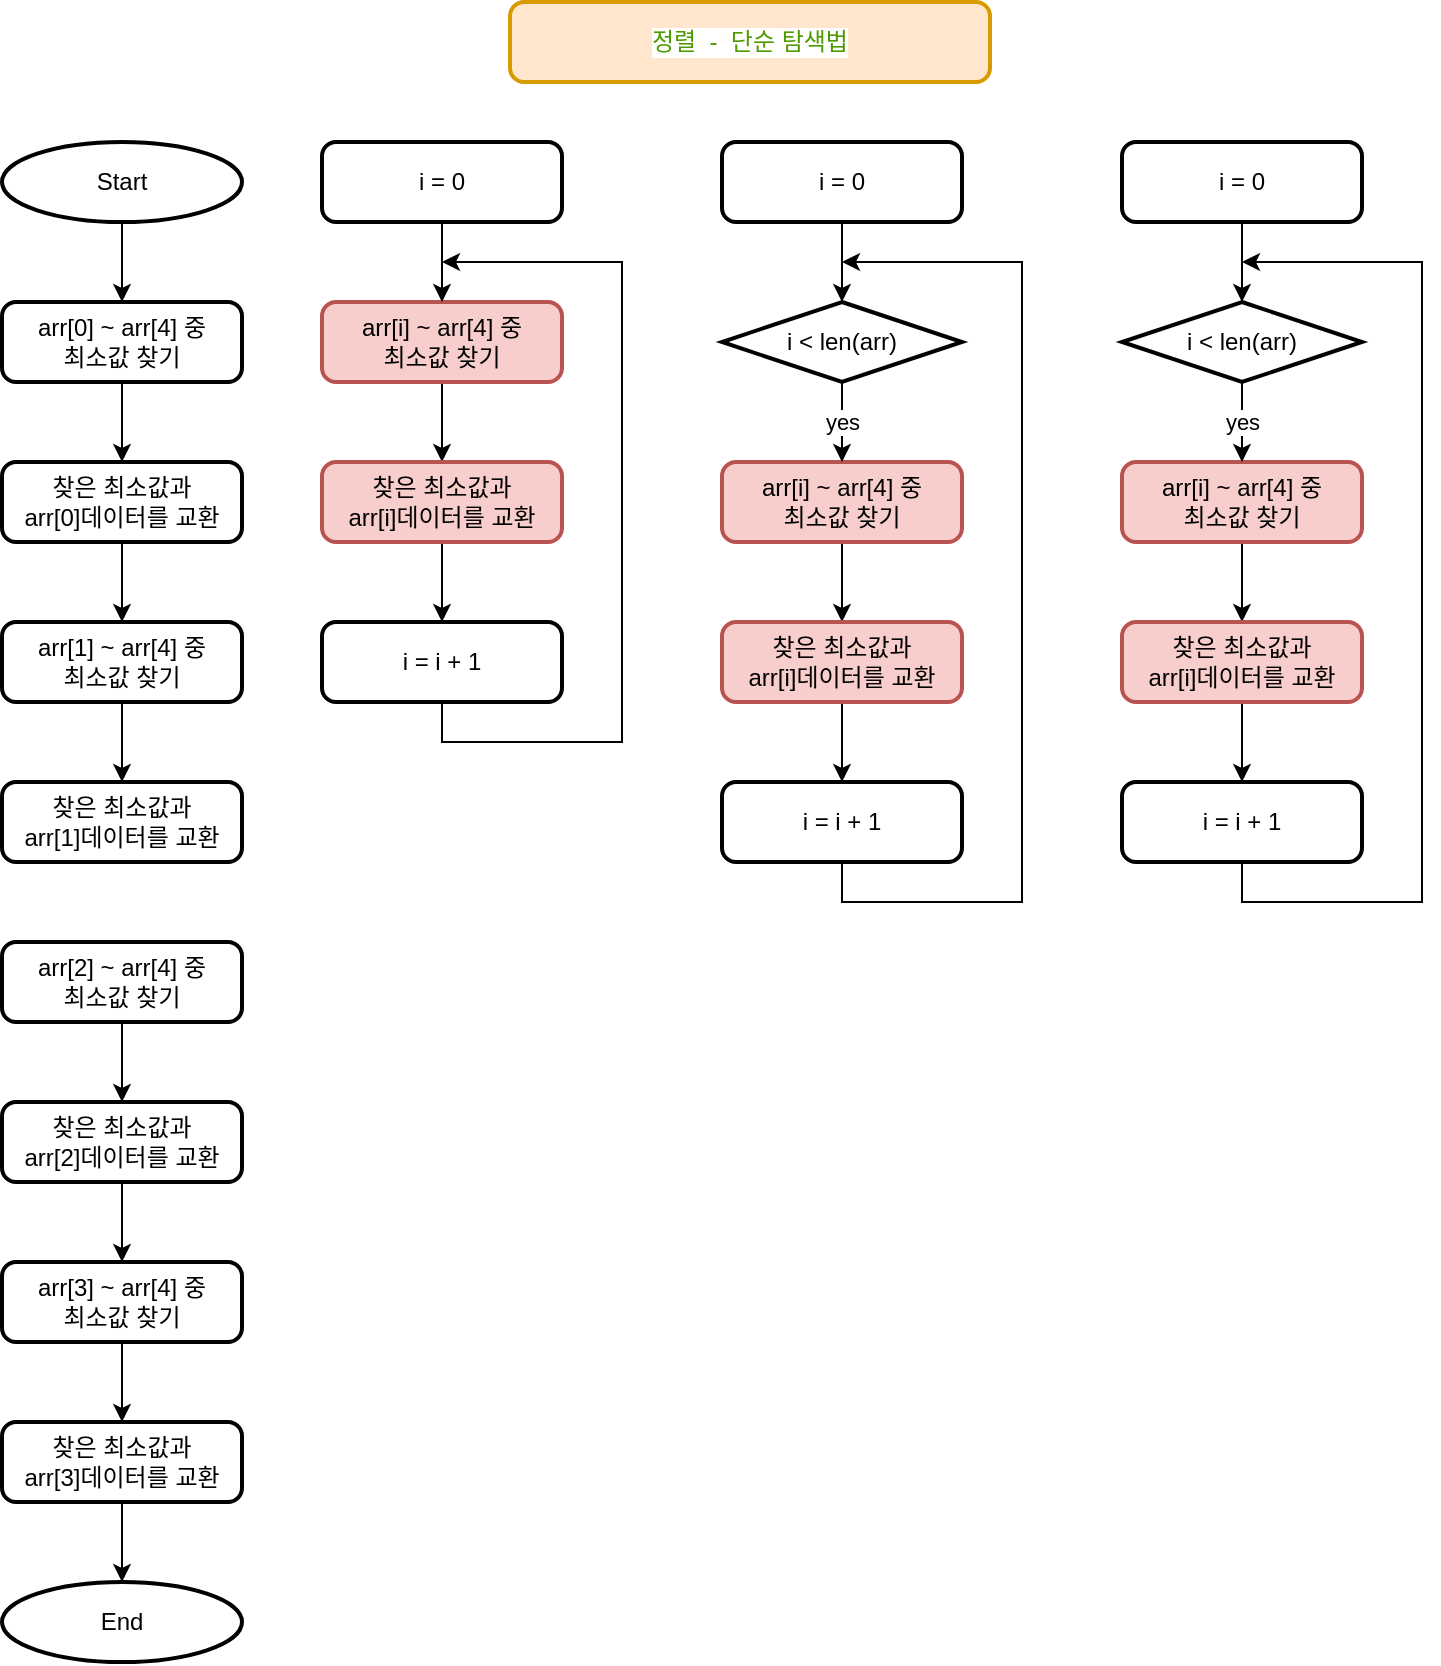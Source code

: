<mxfile version="16.4.0" type="device"><diagram id="pjy7HTLBJCmwS--qtLxb" name="Page-1"><mxGraphModel dx="965" dy="701" grid="1" gridSize="10" guides="1" tooltips="1" connect="1" arrows="1" fold="1" page="1" pageScale="1" pageWidth="827" pageHeight="1169" math="0" shadow="0"><root><mxCell id="0"/><mxCell id="1" parent="0"/><mxCell id="w__C6oTkbOjl8aLLd7qb-1" value="&lt;font color=&quot;#4d9900&quot;&gt;정렬&amp;nbsp; -&amp;nbsp; 단순 탐색법&lt;/font&gt;" style="rounded=1;whiteSpace=wrap;html=1;absoluteArcSize=1;arcSize=14;strokeWidth=2;fillColor=#ffe6cc;strokeColor=#d79b00;labelBackgroundColor=#FFFFFF;" parent="1" vertex="1"><mxGeometry x="294" y="10" width="240" height="40" as="geometry"/></mxCell><mxCell id="w__C6oTkbOjl8aLLd7qb-5" value="" style="edgeStyle=orthogonalEdgeStyle;rounded=0;orthogonalLoop=1;jettySize=auto;html=1;" parent="1" source="w__C6oTkbOjl8aLLd7qb-2" target="w__C6oTkbOjl8aLLd7qb-3" edge="1"><mxGeometry relative="1" as="geometry"/></mxCell><mxCell id="w__C6oTkbOjl8aLLd7qb-2" value="Start" style="strokeWidth=2;html=1;shape=mxgraph.flowchart.start_2;whiteSpace=wrap;" parent="1" vertex="1"><mxGeometry x="40" y="80" width="120" height="40" as="geometry"/></mxCell><mxCell id="w__C6oTkbOjl8aLLd7qb-6" value="" style="edgeStyle=orthogonalEdgeStyle;rounded=0;orthogonalLoop=1;jettySize=auto;html=1;" parent="1" source="w__C6oTkbOjl8aLLd7qb-3" edge="1"><mxGeometry relative="1" as="geometry"><mxPoint x="100" y="240" as="targetPoint"/></mxGeometry></mxCell><mxCell id="w__C6oTkbOjl8aLLd7qb-3" value="arr[0] ~ arr[4] 중 &lt;br&gt;최소값 찾기" style="rounded=1;whiteSpace=wrap;html=1;absoluteArcSize=1;arcSize=14;strokeWidth=2;" parent="1" vertex="1"><mxGeometry x="40" y="160" width="120" height="40" as="geometry"/></mxCell><mxCell id="RQzzCxborf2ScUpnpBBR-5" value="" style="edgeStyle=orthogonalEdgeStyle;rounded=0;orthogonalLoop=1;jettySize=auto;html=1;" edge="1" parent="1" source="RQzzCxborf2ScUpnpBBR-1" target="RQzzCxborf2ScUpnpBBR-3"><mxGeometry relative="1" as="geometry"/></mxCell><mxCell id="RQzzCxborf2ScUpnpBBR-1" value="찾은 최소값과&lt;br&gt;arr[0]데이터를 교환" style="rounded=1;whiteSpace=wrap;html=1;absoluteArcSize=1;arcSize=14;strokeWidth=2;" vertex="1" parent="1"><mxGeometry x="40" y="240" width="120" height="40" as="geometry"/></mxCell><mxCell id="RQzzCxborf2ScUpnpBBR-2" value="" style="edgeStyle=orthogonalEdgeStyle;rounded=0;orthogonalLoop=1;jettySize=auto;html=1;" edge="1" parent="1" source="RQzzCxborf2ScUpnpBBR-3"><mxGeometry relative="1" as="geometry"><mxPoint x="100" y="400" as="targetPoint"/></mxGeometry></mxCell><mxCell id="RQzzCxborf2ScUpnpBBR-3" value="arr[1] ~ arr[4] 중 &lt;br&gt;최소값 찾기" style="rounded=1;whiteSpace=wrap;html=1;absoluteArcSize=1;arcSize=14;strokeWidth=2;" vertex="1" parent="1"><mxGeometry x="40" y="320" width="120" height="40" as="geometry"/></mxCell><mxCell id="RQzzCxborf2ScUpnpBBR-4" value="찾은 최소값과&lt;br&gt;arr[1]데이터를 교환" style="rounded=1;whiteSpace=wrap;html=1;absoluteArcSize=1;arcSize=14;strokeWidth=2;" vertex="1" parent="1"><mxGeometry x="40" y="400" width="120" height="40" as="geometry"/></mxCell><mxCell id="RQzzCxborf2ScUpnpBBR-6" value="" style="edgeStyle=orthogonalEdgeStyle;rounded=0;orthogonalLoop=1;jettySize=auto;html=1;" edge="1" parent="1" source="RQzzCxborf2ScUpnpBBR-7"><mxGeometry relative="1" as="geometry"><mxPoint x="100" y="560" as="targetPoint"/></mxGeometry></mxCell><mxCell id="RQzzCxborf2ScUpnpBBR-7" value="arr[2] ~ arr[4] 중 &lt;br&gt;최소값 찾기" style="rounded=1;whiteSpace=wrap;html=1;absoluteArcSize=1;arcSize=14;strokeWidth=2;" vertex="1" parent="1"><mxGeometry x="40" y="480" width="120" height="40" as="geometry"/></mxCell><mxCell id="RQzzCxborf2ScUpnpBBR-8" value="" style="edgeStyle=orthogonalEdgeStyle;rounded=0;orthogonalLoop=1;jettySize=auto;html=1;" edge="1" parent="1" source="RQzzCxborf2ScUpnpBBR-9" target="RQzzCxborf2ScUpnpBBR-11"><mxGeometry relative="1" as="geometry"/></mxCell><mxCell id="RQzzCxborf2ScUpnpBBR-9" value="찾은 최소값과&lt;br&gt;arr[2]데이터를 교환" style="rounded=1;whiteSpace=wrap;html=1;absoluteArcSize=1;arcSize=14;strokeWidth=2;" vertex="1" parent="1"><mxGeometry x="40" y="560" width="120" height="40" as="geometry"/></mxCell><mxCell id="RQzzCxborf2ScUpnpBBR-10" value="" style="edgeStyle=orthogonalEdgeStyle;rounded=0;orthogonalLoop=1;jettySize=auto;html=1;" edge="1" parent="1" source="RQzzCxborf2ScUpnpBBR-11"><mxGeometry relative="1" as="geometry"><mxPoint x="100" y="720" as="targetPoint"/></mxGeometry></mxCell><mxCell id="RQzzCxborf2ScUpnpBBR-11" value="arr[3] ~ arr[4] 중 &lt;br&gt;최소값 찾기" style="rounded=1;whiteSpace=wrap;html=1;absoluteArcSize=1;arcSize=14;strokeWidth=2;" vertex="1" parent="1"><mxGeometry x="40" y="640" width="120" height="40" as="geometry"/></mxCell><mxCell id="RQzzCxborf2ScUpnpBBR-14" value="" style="edgeStyle=orthogonalEdgeStyle;rounded=0;orthogonalLoop=1;jettySize=auto;html=1;" edge="1" parent="1" source="RQzzCxborf2ScUpnpBBR-12" target="RQzzCxborf2ScUpnpBBR-13"><mxGeometry relative="1" as="geometry"/></mxCell><mxCell id="RQzzCxborf2ScUpnpBBR-12" value="찾은 최소값과&lt;br&gt;arr[3]데이터를 교환" style="rounded=1;whiteSpace=wrap;html=1;absoluteArcSize=1;arcSize=14;strokeWidth=2;" vertex="1" parent="1"><mxGeometry x="40" y="720" width="120" height="40" as="geometry"/></mxCell><mxCell id="RQzzCxborf2ScUpnpBBR-13" value="End" style="strokeWidth=2;html=1;shape=mxgraph.flowchart.start_2;whiteSpace=wrap;" vertex="1" parent="1"><mxGeometry x="40" y="800" width="120" height="40" as="geometry"/></mxCell><mxCell id="RQzzCxborf2ScUpnpBBR-15" value="" style="edgeStyle=orthogonalEdgeStyle;rounded=0;orthogonalLoop=1;jettySize=auto;html=1;" edge="1" parent="1" source="RQzzCxborf2ScUpnpBBR-16"><mxGeometry relative="1" as="geometry"><mxPoint x="260" y="240" as="targetPoint"/></mxGeometry></mxCell><mxCell id="RQzzCxborf2ScUpnpBBR-16" value="arr[i] ~ arr[4] 중 &lt;br&gt;최소값 찾기" style="rounded=1;whiteSpace=wrap;html=1;absoluteArcSize=1;arcSize=14;strokeWidth=2;fillColor=#f8cecc;strokeColor=#b85450;" vertex="1" parent="1"><mxGeometry x="200" y="160" width="120" height="40" as="geometry"/></mxCell><mxCell id="RQzzCxborf2ScUpnpBBR-19" value="" style="edgeStyle=orthogonalEdgeStyle;rounded=0;orthogonalLoop=1;jettySize=auto;html=1;fontColor=#97D077;" edge="1" parent="1" source="RQzzCxborf2ScUpnpBBR-17" target="RQzzCxborf2ScUpnpBBR-18"><mxGeometry relative="1" as="geometry"/></mxCell><mxCell id="RQzzCxborf2ScUpnpBBR-17" value="찾은 최소값과&lt;br&gt;arr[i]데이터를 교환" style="rounded=1;whiteSpace=wrap;html=1;absoluteArcSize=1;arcSize=14;strokeWidth=2;fillColor=#f8cecc;strokeColor=#b85450;" vertex="1" parent="1"><mxGeometry x="200" y="240" width="120" height="40" as="geometry"/></mxCell><mxCell id="RQzzCxborf2ScUpnpBBR-21" style="edgeStyle=orthogonalEdgeStyle;rounded=0;orthogonalLoop=1;jettySize=auto;html=1;fontColor=#97D077;" edge="1" parent="1" source="RQzzCxborf2ScUpnpBBR-18"><mxGeometry relative="1" as="geometry"><mxPoint x="260" y="140" as="targetPoint"/><Array as="points"><mxPoint x="260" y="380"/><mxPoint x="350" y="380"/><mxPoint x="350" y="140"/></Array></mxGeometry></mxCell><mxCell id="RQzzCxborf2ScUpnpBBR-18" value="i = i + 1" style="rounded=1;whiteSpace=wrap;html=1;absoluteArcSize=1;arcSize=14;strokeWidth=2;" vertex="1" parent="1"><mxGeometry x="200" y="320" width="120" height="40" as="geometry"/></mxCell><mxCell id="RQzzCxborf2ScUpnpBBR-22" value="" style="edgeStyle=orthogonalEdgeStyle;rounded=0;orthogonalLoop=1;jettySize=auto;html=1;fontColor=#97D077;" edge="1" parent="1" source="RQzzCxborf2ScUpnpBBR-20" target="RQzzCxborf2ScUpnpBBR-16"><mxGeometry relative="1" as="geometry"/></mxCell><mxCell id="RQzzCxborf2ScUpnpBBR-20" value="i = 0" style="rounded=1;whiteSpace=wrap;html=1;absoluteArcSize=1;arcSize=14;strokeWidth=2;" vertex="1" parent="1"><mxGeometry x="200" y="80" width="120" height="40" as="geometry"/></mxCell><mxCell id="RQzzCxborf2ScUpnpBBR-24" value="" style="edgeStyle=orthogonalEdgeStyle;rounded=0;orthogonalLoop=1;jettySize=auto;html=1;" edge="1" parent="1" source="RQzzCxborf2ScUpnpBBR-25"><mxGeometry relative="1" as="geometry"><mxPoint x="460" y="320" as="targetPoint"/></mxGeometry></mxCell><mxCell id="RQzzCxborf2ScUpnpBBR-25" value="arr[i] ~ arr[4] 중 &lt;br&gt;최소값 찾기" style="rounded=1;whiteSpace=wrap;html=1;absoluteArcSize=1;arcSize=14;strokeWidth=2;fillColor=#f8cecc;strokeColor=#b85450;" vertex="1" parent="1"><mxGeometry x="400" y="240" width="120" height="40" as="geometry"/></mxCell><mxCell id="RQzzCxborf2ScUpnpBBR-26" value="" style="edgeStyle=orthogonalEdgeStyle;rounded=0;orthogonalLoop=1;jettySize=auto;html=1;fontColor=#97D077;" edge="1" parent="1" source="RQzzCxborf2ScUpnpBBR-27" target="RQzzCxborf2ScUpnpBBR-29"><mxGeometry relative="1" as="geometry"/></mxCell><mxCell id="RQzzCxborf2ScUpnpBBR-27" value="찾은 최소값과&lt;br&gt;arr[i]데이터를 교환" style="rounded=1;whiteSpace=wrap;html=1;absoluteArcSize=1;arcSize=14;strokeWidth=2;fillColor=#f8cecc;strokeColor=#b85450;" vertex="1" parent="1"><mxGeometry x="400" y="320" width="120" height="40" as="geometry"/></mxCell><mxCell id="RQzzCxborf2ScUpnpBBR-35" style="edgeStyle=orthogonalEdgeStyle;rounded=0;orthogonalLoop=1;jettySize=auto;html=1;fontColor=#97D077;" edge="1" parent="1" source="RQzzCxborf2ScUpnpBBR-29"><mxGeometry relative="1" as="geometry"><mxPoint x="460" y="140" as="targetPoint"/><Array as="points"><mxPoint x="460" y="460"/><mxPoint x="550" y="460"/><mxPoint x="550" y="140"/></Array></mxGeometry></mxCell><mxCell id="RQzzCxborf2ScUpnpBBR-29" value="i = i + 1" style="rounded=1;whiteSpace=wrap;html=1;absoluteArcSize=1;arcSize=14;strokeWidth=2;" vertex="1" parent="1"><mxGeometry x="400" y="400" width="120" height="40" as="geometry"/></mxCell><mxCell id="RQzzCxborf2ScUpnpBBR-33" value="" style="edgeStyle=orthogonalEdgeStyle;rounded=0;orthogonalLoop=1;jettySize=auto;html=1;fontColor=#97D077;" edge="1" parent="1" source="RQzzCxborf2ScUpnpBBR-31" target="RQzzCxborf2ScUpnpBBR-32"><mxGeometry relative="1" as="geometry"/></mxCell><mxCell id="RQzzCxborf2ScUpnpBBR-31" value="i = 0" style="rounded=1;whiteSpace=wrap;html=1;absoluteArcSize=1;arcSize=14;strokeWidth=2;" vertex="1" parent="1"><mxGeometry x="400" y="80" width="120" height="40" as="geometry"/></mxCell><mxCell id="RQzzCxborf2ScUpnpBBR-34" value="&lt;font color=&quot;#000000&quot;&gt;yes&lt;/font&gt;" style="edgeStyle=orthogonalEdgeStyle;rounded=0;orthogonalLoop=1;jettySize=auto;html=1;fontColor=#97D077;" edge="1" parent="1" source="RQzzCxborf2ScUpnpBBR-32" target="RQzzCxborf2ScUpnpBBR-25"><mxGeometry relative="1" as="geometry"/></mxCell><mxCell id="RQzzCxborf2ScUpnpBBR-32" value="i &amp;lt; len(arr)" style="strokeWidth=2;html=1;shape=mxgraph.flowchart.decision;whiteSpace=wrap;" vertex="1" parent="1"><mxGeometry x="400" y="160" width="120" height="40" as="geometry"/></mxCell><mxCell id="RQzzCxborf2ScUpnpBBR-37" value="" style="edgeStyle=orthogonalEdgeStyle;rounded=0;orthogonalLoop=1;jettySize=auto;html=1;" edge="1" parent="1" source="RQzzCxborf2ScUpnpBBR-38"><mxGeometry relative="1" as="geometry"><mxPoint x="660" y="320" as="targetPoint"/></mxGeometry></mxCell><mxCell id="RQzzCxborf2ScUpnpBBR-38" value="arr[i] ~ arr[4] 중 &lt;br&gt;최소값 찾기" style="rounded=1;whiteSpace=wrap;html=1;absoluteArcSize=1;arcSize=14;strokeWidth=2;fillColor=#f8cecc;strokeColor=#b85450;" vertex="1" parent="1"><mxGeometry x="600" y="240" width="120" height="40" as="geometry"/></mxCell><mxCell id="RQzzCxborf2ScUpnpBBR-39" value="" style="edgeStyle=orthogonalEdgeStyle;rounded=0;orthogonalLoop=1;jettySize=auto;html=1;fontColor=#97D077;" edge="1" parent="1" source="RQzzCxborf2ScUpnpBBR-40" target="RQzzCxborf2ScUpnpBBR-42"><mxGeometry relative="1" as="geometry"/></mxCell><mxCell id="RQzzCxborf2ScUpnpBBR-40" value="찾은 최소값과&lt;br&gt;arr[i]데이터를 교환" style="rounded=1;whiteSpace=wrap;html=1;absoluteArcSize=1;arcSize=14;strokeWidth=2;fillColor=#f8cecc;strokeColor=#b85450;" vertex="1" parent="1"><mxGeometry x="600" y="320" width="120" height="40" as="geometry"/></mxCell><mxCell id="RQzzCxborf2ScUpnpBBR-41" style="edgeStyle=orthogonalEdgeStyle;rounded=0;orthogonalLoop=1;jettySize=auto;html=1;fontColor=#97D077;" edge="1" parent="1" source="RQzzCxborf2ScUpnpBBR-42"><mxGeometry relative="1" as="geometry"><mxPoint x="660" y="140" as="targetPoint"/><Array as="points"><mxPoint x="660" y="460"/><mxPoint x="750" y="460"/><mxPoint x="750" y="140"/></Array></mxGeometry></mxCell><mxCell id="RQzzCxborf2ScUpnpBBR-42" value="i = i + 1" style="rounded=1;whiteSpace=wrap;html=1;absoluteArcSize=1;arcSize=14;strokeWidth=2;" vertex="1" parent="1"><mxGeometry x="600" y="400" width="120" height="40" as="geometry"/></mxCell><mxCell id="RQzzCxborf2ScUpnpBBR-43" value="" style="edgeStyle=orthogonalEdgeStyle;rounded=0;orthogonalLoop=1;jettySize=auto;html=1;fontColor=#97D077;" edge="1" parent="1" source="RQzzCxborf2ScUpnpBBR-44" target="RQzzCxborf2ScUpnpBBR-46"><mxGeometry relative="1" as="geometry"/></mxCell><mxCell id="RQzzCxborf2ScUpnpBBR-44" value="i = 0" style="rounded=1;whiteSpace=wrap;html=1;absoluteArcSize=1;arcSize=14;strokeWidth=2;" vertex="1" parent="1"><mxGeometry x="600" y="80" width="120" height="40" as="geometry"/></mxCell><mxCell id="RQzzCxborf2ScUpnpBBR-45" value="&lt;font color=&quot;#000000&quot;&gt;yes&lt;/font&gt;" style="edgeStyle=orthogonalEdgeStyle;rounded=0;orthogonalLoop=1;jettySize=auto;html=1;fontColor=#97D077;" edge="1" parent="1" source="RQzzCxborf2ScUpnpBBR-46" target="RQzzCxborf2ScUpnpBBR-38"><mxGeometry relative="1" as="geometry"/></mxCell><mxCell id="RQzzCxborf2ScUpnpBBR-46" value="i &amp;lt; len(arr)" style="strokeWidth=2;html=1;shape=mxgraph.flowchart.decision;whiteSpace=wrap;" vertex="1" parent="1"><mxGeometry x="600" y="160" width="120" height="40" as="geometry"/></mxCell></root></mxGraphModel></diagram></mxfile>